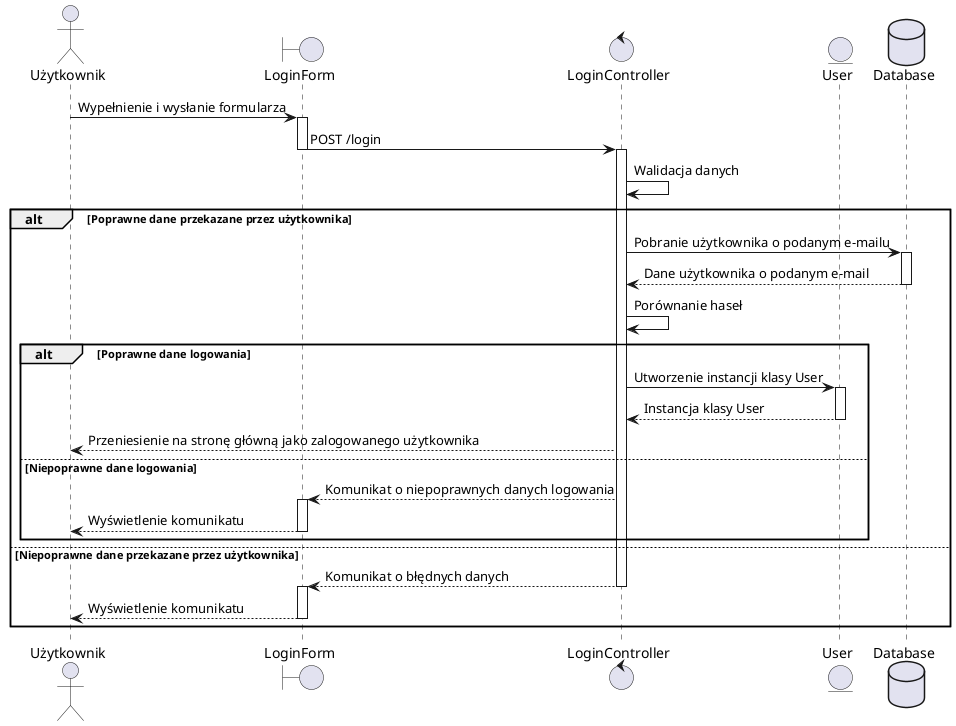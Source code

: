 @startuml
actor Użytkownik
boundary LoginForm   /'Zewnętrzny interfejs systemu'/
control LoginController  /'Element kontrolujący przepływ danych i logikę biznesową'/
entity User
database Database

Użytkownik -> LoginForm: Wypełnienie i wysłanie formularza
activate LoginForm
LoginForm -> LoginController: POST /login
deactivate LoginForm
activate LoginController
LoginController -> LoginController: Walidacja danych
'note right: Głównie dla zabezpieczeniem przed atakami (np. SQL injection)

alt Poprawne dane przekazane przez użytkownika
    LoginController -> Database: Pobranie użytkownika o podanym e-mailu
    activate Database
    Database --> LoginController: Dane użytkownika o podanym e-mail
    deactivate Database
    LoginController -> LoginController: Porównanie haseł

    alt Poprawne dane logowania
        LoginController -> User: Utworzenie instancji klasy User
        activate User
        User --> LoginController: Instancja klasy User
        deactivate User
        LoginController --> Użytkownik: Przeniesienie na stronę główną jako zalogowanego użytkownika
    else Niepoprawne dane logowania
        LoginController --> LoginForm: Komunikat o niepoprawnych danych logowania
        activate LoginForm
        LoginForm --> Użytkownik: Wyświetlenie komunikatu
        deactivate LoginForm
    end

else Niepoprawne dane przekazane przez użytkownika
    LoginController --> LoginForm: Komunikat o błędnych danych
    deactivate LoginController
    activate LoginForm
    LoginForm --> Użytkownik: Wyświetlenie komunikatu
    deactivate LoginForm
end
@enduml
